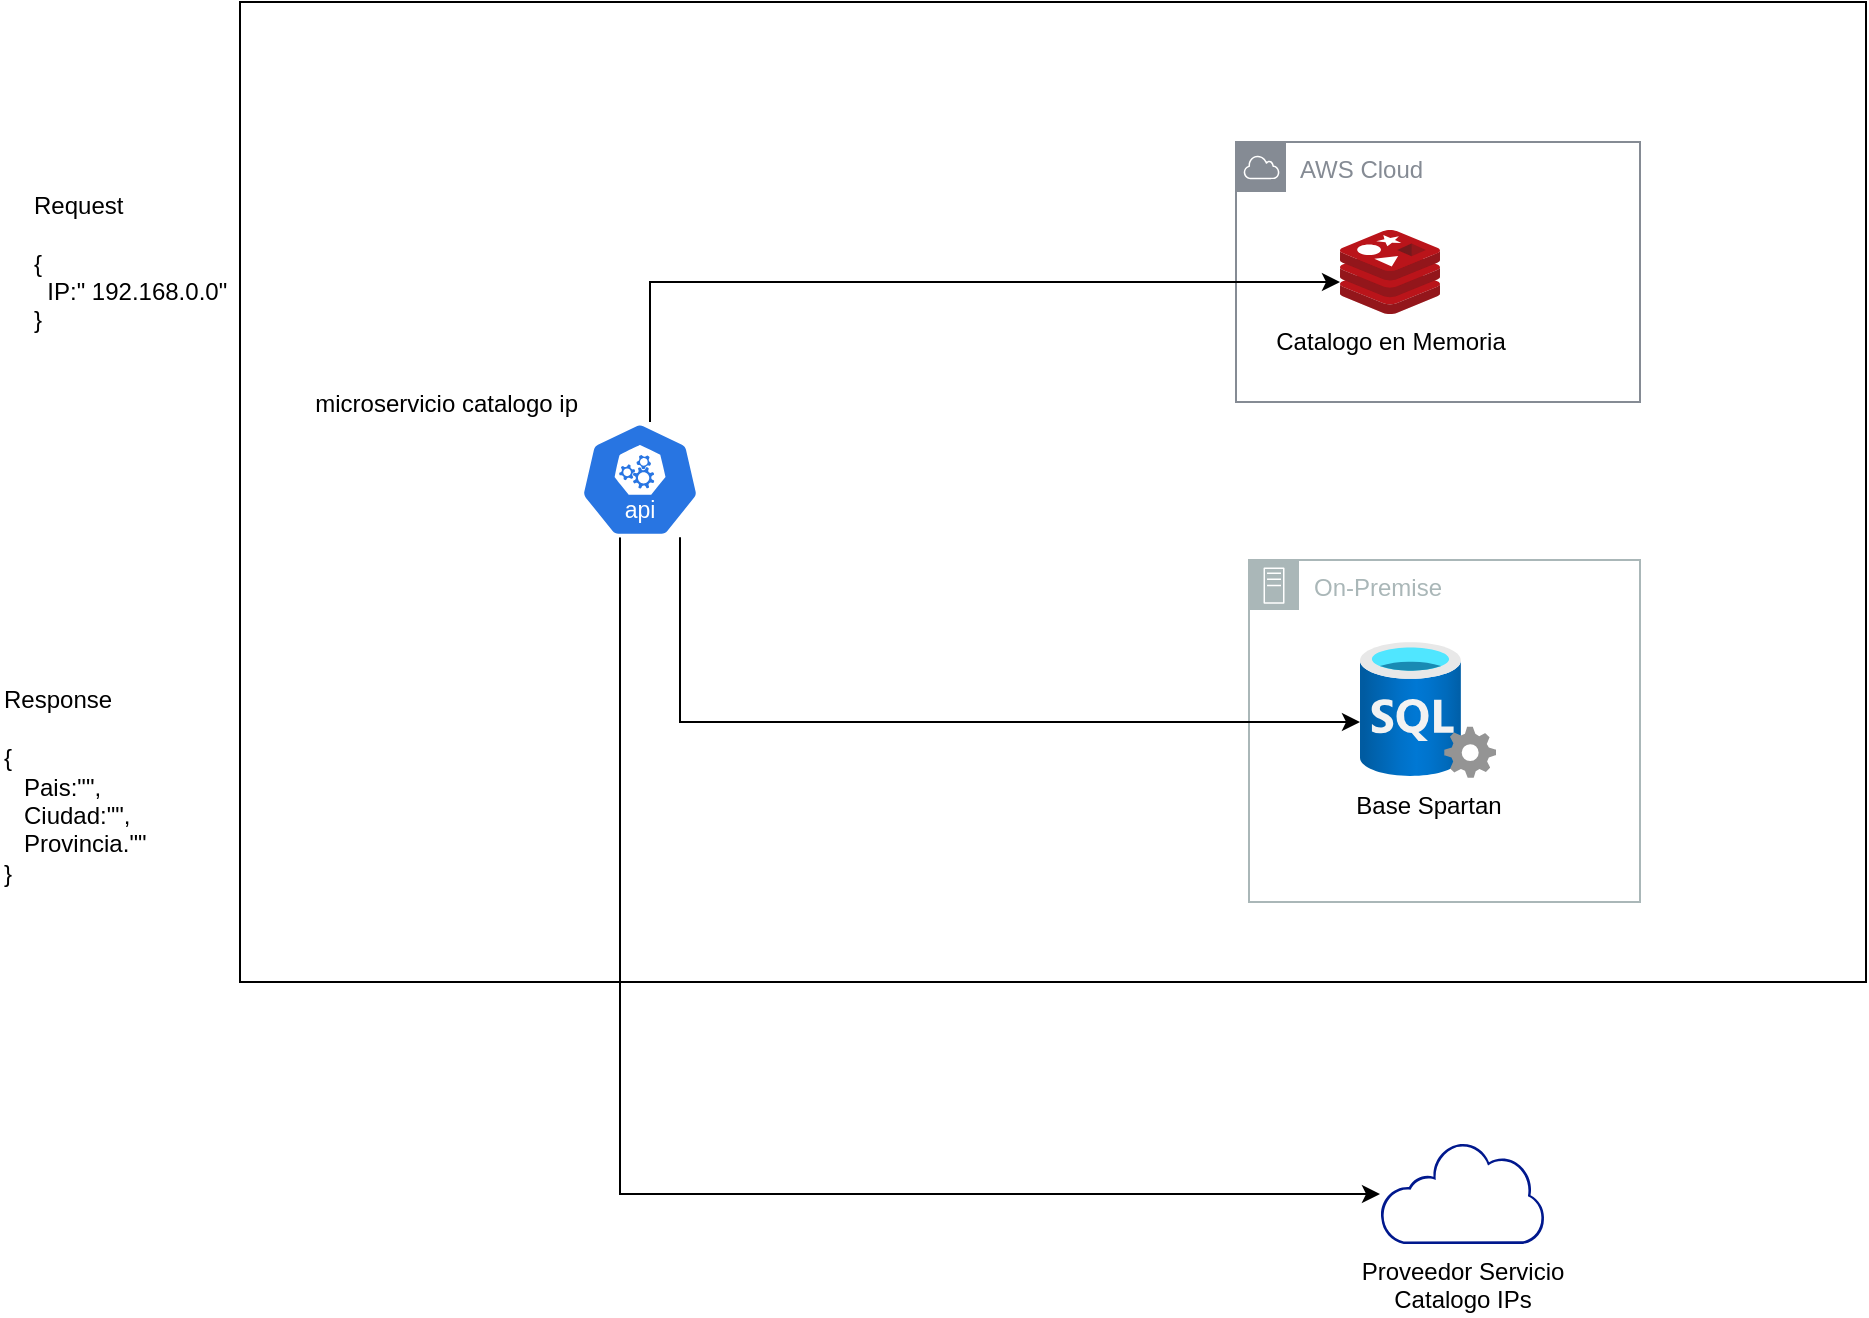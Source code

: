 <mxfile version="23.0.1" type="github">
  <diagram name="Página-1" id="f4bqNxZ-yIZtXsm1hZRl">
    <mxGraphModel dx="3267" dy="2158" grid="1" gridSize="10" guides="1" tooltips="1" connect="1" arrows="1" fold="1" page="1" pageScale="1" pageWidth="827" pageHeight="1169" math="0" shadow="0">
      <root>
        <mxCell id="0" />
        <mxCell id="1" parent="0" />
        <mxCell id="tfvoOhLQ-1YyObvh46EX-8" value="" style="rounded=0;whiteSpace=wrap;html=1;fillStyle=hatch;" vertex="1" parent="1">
          <mxGeometry x="80" y="-80" width="813" height="490" as="geometry" />
        </mxCell>
        <mxCell id="tfvoOhLQ-1YyObvh46EX-9" value="AWS Cloud" style="sketch=0;outlineConnect=0;gradientColor=none;html=1;whiteSpace=wrap;fontSize=12;fontStyle=0;shape=mxgraph.aws4.group;grIcon=mxgraph.aws4.group_aws_cloud;strokeColor=#858B94;fillColor=none;verticalAlign=top;align=left;spacingLeft=30;fontColor=#858B94;dashed=0;" vertex="1" parent="1">
          <mxGeometry x="578" y="-10" width="202" height="130" as="geometry" />
        </mxCell>
        <mxCell id="tfvoOhLQ-1YyObvh46EX-7" value="On-Premise" style="sketch=0;outlineConnect=0;gradientColor=none;html=1;whiteSpace=wrap;fontSize=12;fontStyle=0;shape=mxgraph.aws4.group;grIcon=mxgraph.aws4.group_on_premise;strokeColor=#AAB7B8;fillColor=none;verticalAlign=top;align=left;spacingLeft=30;fontColor=#AAB7B8;dashed=0;" vertex="1" parent="1">
          <mxGeometry x="584.5" y="199" width="195.5" height="171" as="geometry" />
        </mxCell>
        <mxCell id="tfvoOhLQ-1YyObvh46EX-10" style="edgeStyle=orthogonalEdgeStyle;rounded=0;orthogonalLoop=1;jettySize=auto;html=1;" edge="1" parent="1" source="tfvoOhLQ-1YyObvh46EX-1" target="tfvoOhLQ-1YyObvh46EX-2">
          <mxGeometry relative="1" as="geometry">
            <Array as="points">
              <mxPoint x="285" y="60" />
            </Array>
          </mxGeometry>
        </mxCell>
        <mxCell id="tfvoOhLQ-1YyObvh46EX-11" style="edgeStyle=orthogonalEdgeStyle;rounded=0;orthogonalLoop=1;jettySize=auto;html=1;" edge="1" parent="1" source="tfvoOhLQ-1YyObvh46EX-1" target="tfvoOhLQ-1YyObvh46EX-4">
          <mxGeometry relative="1" as="geometry">
            <Array as="points">
              <mxPoint x="300" y="280" />
            </Array>
          </mxGeometry>
        </mxCell>
        <mxCell id="tfvoOhLQ-1YyObvh46EX-12" style="edgeStyle=orthogonalEdgeStyle;rounded=0;orthogonalLoop=1;jettySize=auto;html=1;" edge="1" parent="1" source="tfvoOhLQ-1YyObvh46EX-1" target="tfvoOhLQ-1YyObvh46EX-5">
          <mxGeometry relative="1" as="geometry">
            <Array as="points">
              <mxPoint x="270" y="516" />
            </Array>
          </mxGeometry>
        </mxCell>
        <mxCell id="tfvoOhLQ-1YyObvh46EX-1" value="microservicio catalogo ip" style="aspect=fixed;sketch=0;html=1;dashed=0;whitespace=wrap;fillColor=#2875E2;strokeColor=#ffffff;points=[[0.005,0.63,0],[0.1,0.2,0],[0.9,0.2,0],[0.5,0,0],[0.995,0.63,0],[0.72,0.99,0],[0.5,1,0],[0.28,0.99,0]];shape=mxgraph.kubernetes.icon2;kubernetesLabel=1;prIcon=api;labelPosition=left;verticalLabelPosition=top;align=right;verticalAlign=bottom;" vertex="1" parent="1">
          <mxGeometry x="250" y="130" width="60" height="57.6" as="geometry" />
        </mxCell>
        <mxCell id="tfvoOhLQ-1YyObvh46EX-2" value="Catalogo en Memoria" style="image;sketch=0;aspect=fixed;html=1;points=[];align=center;fontSize=12;image=img/lib/mscae/Cache_Redis_Product.svg;" vertex="1" parent="1">
          <mxGeometry x="630" y="34" width="50" height="42" as="geometry" />
        </mxCell>
        <mxCell id="tfvoOhLQ-1YyObvh46EX-4" value="Base Spartan" style="image;aspect=fixed;html=1;points=[];align=center;fontSize=12;image=img/lib/azure2/databases/SQL_Server.svg;" vertex="1" parent="1">
          <mxGeometry x="640" y="240" width="68" height="68" as="geometry" />
        </mxCell>
        <mxCell id="tfvoOhLQ-1YyObvh46EX-5" value="Proveedor Servicio&lt;br&gt;Catalogo IPs" style="sketch=0;aspect=fixed;pointerEvents=1;shadow=0;dashed=0;html=1;strokeColor=none;labelPosition=center;verticalLabelPosition=bottom;verticalAlign=top;align=center;fillColor=#00188D;shape=mxgraph.mscae.enterprise.internet_hollow" vertex="1" parent="1">
          <mxGeometry x="650" y="490" width="82.26" height="51" as="geometry" />
        </mxCell>
        <mxCell id="tfvoOhLQ-1YyObvh46EX-13" value="&lt;br&gt;Request&amp;nbsp;&lt;br&gt;&lt;br&gt;{&lt;br&gt;&amp;nbsp; IP:&quot; 192.168.0.0&quot;&lt;br&gt;}" style="text;html=1;align=left;verticalAlign=middle;resizable=0;points=[];autosize=1;strokeColor=none;fillColor=none;" vertex="1" parent="1">
          <mxGeometry x="-25" y="-7" width="120" height="100" as="geometry" />
        </mxCell>
        <mxCell id="tfvoOhLQ-1YyObvh46EX-14" value="&lt;br&gt;Response&amp;nbsp;&lt;br&gt;&lt;br&gt;{&lt;br&gt;&amp;nbsp; &amp;nbsp;Pais:&quot;&quot;,&lt;br&gt;&amp;nbsp; &amp;nbsp;Ciudad:&quot;&quot;,&lt;br&gt;&amp;nbsp; &amp;nbsp;Provincia.&quot;&quot;&lt;br&gt;}" style="text;html=1;align=left;verticalAlign=middle;resizable=0;points=[];autosize=1;strokeColor=none;fillColor=none;" vertex="1" parent="1">
          <mxGeometry x="-40" y="240" width="90" height="130" as="geometry" />
        </mxCell>
      </root>
    </mxGraphModel>
  </diagram>
</mxfile>
